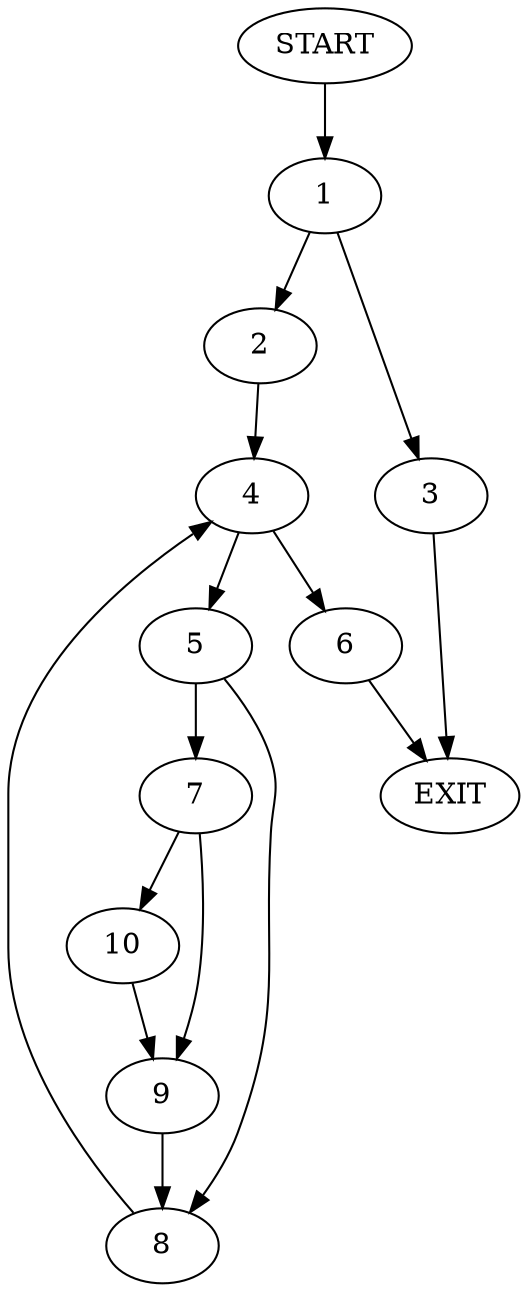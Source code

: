 digraph {
0 [label="START"]
11 [label="EXIT"]
0 -> 1
1 -> 2
1 -> 3
3 -> 11
2 -> 4
4 -> 5
4 -> 6
5 -> 7
5 -> 8
6 -> 11
8 -> 4
7 -> 9
7 -> 10
9 -> 8
10 -> 9
}
